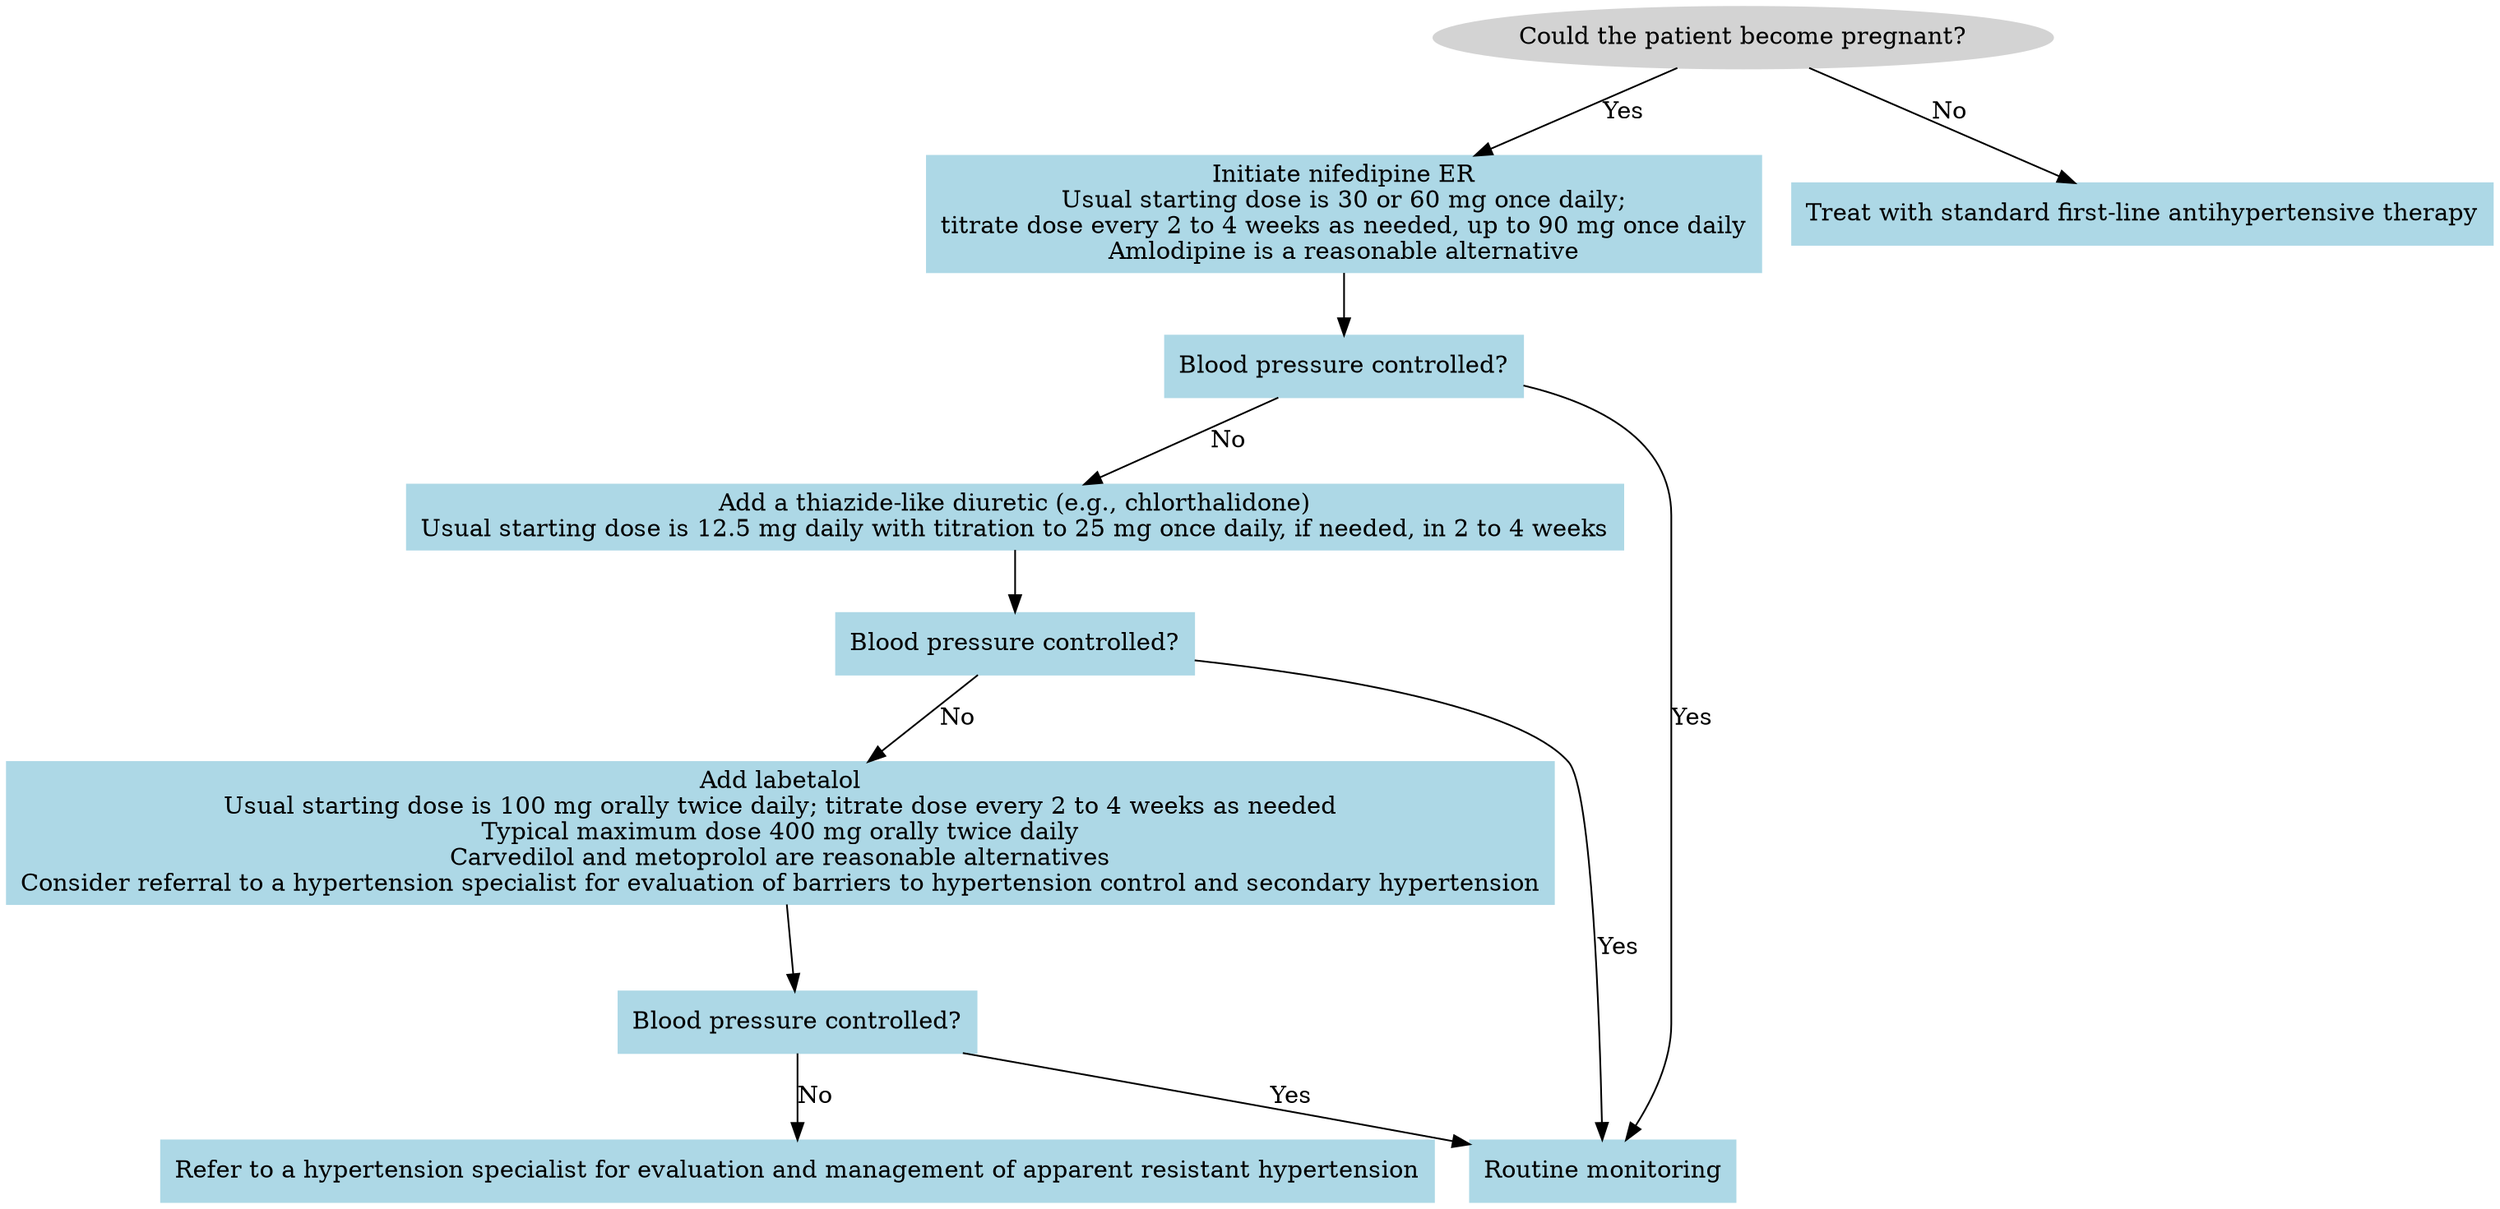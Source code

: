 digraph HypertensionPregnancy {
    node [shape=box, style="filled", color="lightblue"];
    edge [color="black"];
    
    start [label="Could the patient become pregnant?", shape=ellipse, color="lightgrey"];
    
    nifedipine [label="Initiate nifedipine ER\nUsual starting dose is 30 or 60 mg once daily;\ntitrate dose every 2 to 4 weeks as needed, up to 90 mg once daily\nAmlodipine is a reasonable alternative"];
    standardTherapy [label="Treat with standard first-line antihypertensive therapy"];
    bpControlled1 [label="Blood pressure controlled?"];
    thiazide [label="Add a thiazide-like diuretic (e.g., chlorthalidone)\nUsual starting dose is 12.5 mg daily with titration to 25 mg once daily, if needed, in 2 to 4 weeks"];
    bpControlled2 [label="Blood pressure controlled?"];
    labetalol [label="Add labetalol\nUsual starting dose is 100 mg orally twice daily; titrate dose every 2 to 4 weeks as needed\nTypical maximum dose 400 mg orally twice daily\nCarvedilol and metoprolol are reasonable alternatives\nConsider referral to a hypertension specialist for evaluation of barriers to hypertension control and secondary hypertension"];
    bpControlled3 [label="Blood pressure controlled?"];
    routineMonitoring [label="Routine monitoring"];
    specialistReferral [label="Refer to a hypertension specialist for evaluation and management of apparent resistant hypertension"];
    
    start -> nifedipine [label="Yes"];
    start -> standardTherapy [label="No"];
    
    nifedipine -> bpControlled1;
    bpControlled1 -> routineMonitoring [label="Yes"];
    bpControlled1 -> thiazide [label="No"];
    
    thiazide -> bpControlled2;
    bpControlled2 -> routineMonitoring [label="Yes"];
    bpControlled2 -> labetalol [label="No"];
    
    labetalol -> bpControlled3;
    bpControlled3 -> routineMonitoring [label="Yes"];
    bpControlled3 -> specialistReferral [label="No"];
}
